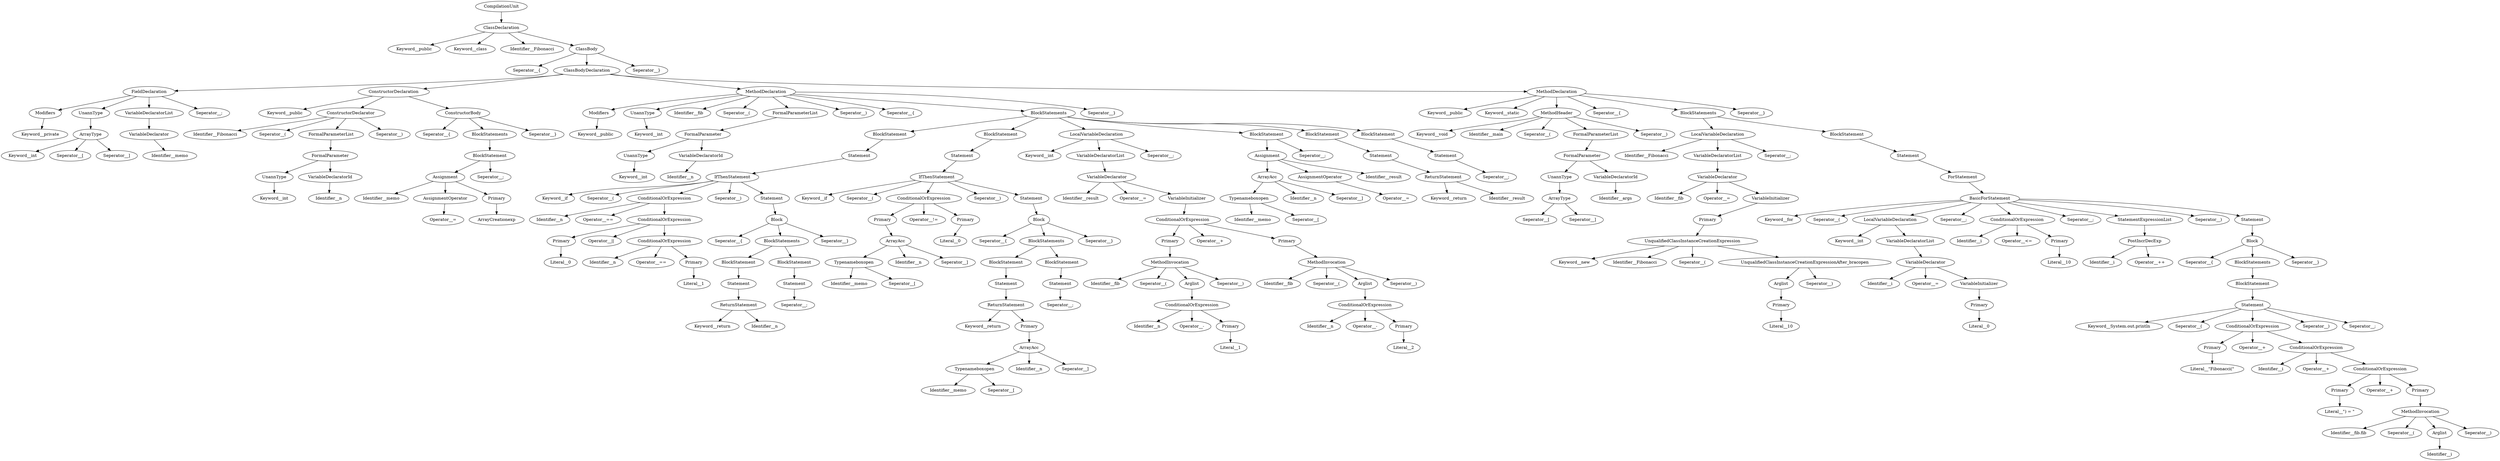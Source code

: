 digraph G {
CompilationUnit0->ClassDeclaration1->Keyword2;
Keyword2[label="Keyword__public"];
ClassDeclaration1->Keyword3;
Keyword3[label="Keyword__class"];
ClassDeclaration1->Identifier4;
Identifier4[label="Identifier__Fibonacci"];
ClassDeclaration1->ClassBody5->Seperator6;
Seperator6[label="Seperator__{"];
ClassBody5->ClassBodyDeclaration7->FieldDeclaration8->Modifiers9->Keyword10;
Keyword10[label="Keyword__private"];
Modifiers9[label="Modifiers"];
FieldDeclaration8->UnannType11->ArrayType12->Keyword13;
Keyword13[label="Keyword__int"];
ArrayType12->Seperator14;
Seperator14[label="Seperator__["];
ArrayType12->Seperator15;
Seperator15[label="Seperator__]"];
ArrayType12[label="ArrayType"];
UnannType11[label="UnannType"];
FieldDeclaration8->VariableDeclaratorList16->VariableDeclarator17->Identifier18;
Identifier18[label="Identifier__memo"];
VariableDeclarator17[label="VariableDeclarator"];
VariableDeclaratorList16[label="VariableDeclaratorList"];
FieldDeclaration8->Seperator19;
Seperator19[label="Seperator__;"];
FieldDeclaration8[label="FieldDeclaration"];
ClassBodyDeclaration7->ConstructorDeclaration20->Keyword21;
Keyword21[label="Keyword__public"];
ConstructorDeclaration20->ConstructorDeclarator22->Identifier23;
Identifier23[label="Identifier__Fibonacci"];
ConstructorDeclarator22->Seperator24;
Seperator24[label="Seperator__("];
ConstructorDeclarator22->FormalParameterList25->FormalParameter26->UnannType27->Keyword28;
Keyword28[label="Keyword__int"];
UnannType27[label="UnannType"];
FormalParameter26->VariableDeclaratorId29->Identifier30;
Identifier30[label="Identifier__n"];
VariableDeclaratorId29[label="VariableDeclaratorId"];
FormalParameter26[label="FormalParameter"];
FormalParameterList25[label="FormalParameterList"];
ConstructorDeclarator22->Seperator31;
Seperator31[label="Seperator__)"];
ConstructorDeclarator22[label="ConstructorDeclarator"];
ConstructorDeclaration20->ConstructorBody32->Seperator33;
Seperator33[label="Seperator__{"];
ConstructorBody32->BlockStatements34->BlockStatement35->Assignment36->Identifier37;
Identifier37[label="Identifier__memo"];
Assignment36->AssignmentOperator38->Operator39;
Operator39[label="Operator__="];
AssignmentOperator38[label="AssignmentOperator"];
Assignment36->Primary40->ArrayCreationexp41;
ArrayCreationexp41[label="ArrayCreationexp"];
Primary40[label="Primary"];
Assignment36[label="Assignment"];
BlockStatement35->Seperator42;
Seperator42[label="Seperator__;"];
BlockStatement35[label="BlockStatement"];
BlockStatements34[label="BlockStatements"];
ConstructorBody32->Seperator43;
Seperator43[label="Seperator__}"];
ConstructorBody32[label="ConstructorBody"];
ConstructorDeclaration20[label="ConstructorDeclaration"];
ClassBodyDeclaration7->MethodDeclaration44->Modifiers45->Keyword46;
Keyword46[label="Keyword__public"];
Modifiers45[label="Modifiers"];
MethodDeclaration44->UnannType47->Keyword48;
Keyword48[label="Keyword__int"];
UnannType47[label="UnannType"];
MethodDeclaration44->Identifier49;
Identifier49[label="Identifier__fib"];
MethodDeclaration44->Seperator50;
Seperator50[label="Seperator__("];
MethodDeclaration44->FormalParameterList51->FormalParameter52->UnannType53->Keyword54;
Keyword54[label="Keyword__int"];
UnannType53[label="UnannType"];
FormalParameter52->VariableDeclaratorId55->Identifier56;
Identifier56[label="Identifier__n"];
VariableDeclaratorId55[label="VariableDeclaratorId"];
FormalParameter52[label="FormalParameter"];
FormalParameterList51[label="FormalParameterList"];
MethodDeclaration44->Seperator57;
Seperator57[label="Seperator__)"];
MethodDeclaration44->Seperator58;
Seperator58[label="Seperator__{"];
MethodDeclaration44->BlockStatements59->BlockStatement60->Statement61->IfThenStatement62->Keyword63;
Keyword63[label="Keyword__if"];
IfThenStatement62->Seperator64;
Seperator64[label="Seperator__("];
IfThenStatement62->ConditionalOrExpression65->Identifier66;
Identifier66[label="Identifier__n"];
ConditionalOrExpression65->Operator67;
Operator67[label="Operator__=="];
ConditionalOrExpression65->ConditionalOrExpression68->Primary69->Literal70;
Literal70[label="Literal__0"];
Primary69[label="Primary"];
ConditionalOrExpression68->Operator71;
Operator71[label="Operator__||"];
ConditionalOrExpression68->ConditionalOrExpression72->Identifier73;
Identifier73[label="Identifier__n"];
ConditionalOrExpression72->Operator74;
Operator74[label="Operator__=="];
ConditionalOrExpression72->Primary75->Literal76;
Literal76[label="Literal__1"];
Primary75[label="Primary"];
ConditionalOrExpression72[label="ConditionalOrExpression"];
ConditionalOrExpression68[label="ConditionalOrExpression"];
ConditionalOrExpression65[label="ConditionalOrExpression"];
IfThenStatement62->Seperator77;
Seperator77[label="Seperator__)"];
IfThenStatement62->Statement78->Block79->Seperator80;
Seperator80[label="Seperator__{"];
Block79->BlockStatements81->BlockStatement82->Statement83->ReturnStatement84->Keyword85;
Keyword85[label="Keyword__return"];
ReturnStatement84->Identifier86;
Identifier86[label="Identifier__n"];
ReturnStatement84[label="ReturnStatement"];
Statement83[label="Statement"];
BlockStatement82[label="BlockStatement"];
BlockStatements81->BlockStatement87->Statement88->Seperator89;
Seperator89[label="Seperator__;"];
Statement88[label="Statement"];
BlockStatement87[label="BlockStatement"];
BlockStatements81[label="BlockStatements"];
Block79->Seperator90;
Seperator90[label="Seperator__}"];
Block79[label="Block"];
Statement78[label="Statement"];
IfThenStatement62[label="IfThenStatement"];
Statement61[label="Statement"];
BlockStatement60[label="BlockStatement"];
BlockStatements59->BlockStatement91->Statement92->IfThenStatement93->Keyword94;
Keyword94[label="Keyword__if"];
IfThenStatement93->Seperator95;
Seperator95[label="Seperator__("];
IfThenStatement93->ConditionalOrExpression96->Primary97->ArrayAcc98->Typenameboxopen99->Identifier100;
Identifier100[label="Identifier__memo"];
Typenameboxopen99->Seperator101;
Seperator101[label="Seperator__["];
Typenameboxopen99[label="Typenameboxopen"];
ArrayAcc98->Identifier102;
Identifier102[label="Identifier__n"];
ArrayAcc98->Seperator103;
Seperator103[label="Seperator__]"];
ArrayAcc98[label="ArrayAcc"];
Primary97[label="Primary"];
ConditionalOrExpression96->Operator104;
Operator104[label="Operator__!="];
ConditionalOrExpression96->Primary105->Literal106;
Literal106[label="Literal__0"];
Primary105[label="Primary"];
ConditionalOrExpression96[label="ConditionalOrExpression"];
IfThenStatement93->Seperator107;
Seperator107[label="Seperator__)"];
IfThenStatement93->Statement108->Block109->Seperator110;
Seperator110[label="Seperator__{"];
Block109->BlockStatements111->BlockStatement112->Statement113->ReturnStatement114->Keyword115;
Keyword115[label="Keyword__return"];
ReturnStatement114->Primary116->ArrayAcc117->Typenameboxopen118->Identifier119;
Identifier119[label="Identifier__memo"];
Typenameboxopen118->Seperator120;
Seperator120[label="Seperator__["];
Typenameboxopen118[label="Typenameboxopen"];
ArrayAcc117->Identifier121;
Identifier121[label="Identifier__n"];
ArrayAcc117->Seperator122;
Seperator122[label="Seperator__]"];
ArrayAcc117[label="ArrayAcc"];
Primary116[label="Primary"];
ReturnStatement114[label="ReturnStatement"];
Statement113[label="Statement"];
BlockStatement112[label="BlockStatement"];
BlockStatements111->BlockStatement123->Statement124->Seperator125;
Seperator125[label="Seperator__;"];
Statement124[label="Statement"];
BlockStatement123[label="BlockStatement"];
BlockStatements111[label="BlockStatements"];
Block109->Seperator126;
Seperator126[label="Seperator__}"];
Block109[label="Block"];
Statement108[label="Statement"];
IfThenStatement93[label="IfThenStatement"];
Statement92[label="Statement"];
BlockStatement91[label="BlockStatement"];
BlockStatements59->LocalVariableDeclaration127->Keyword128;
Keyword128[label="Keyword__int"];
LocalVariableDeclaration127->VariableDeclaratorList129->VariableDeclarator130->Identifier131;
Identifier131[label="Identifier__result"];
VariableDeclarator130->Operator132;
Operator132[label="Operator__="];
VariableDeclarator130->VariableInitializer133->ConditionalOrExpression134->Primary135->MethodInvocation136->Identifier137;
Identifier137[label="Identifier__fib"];
MethodInvocation136->Seperator138;
Seperator138[label="Seperator__("];
MethodInvocation136->Arglist139->ConditionalOrExpression140->Identifier141;
Identifier141[label="Identifier__n"];
ConditionalOrExpression140->Operator142;
Operator142[label="Operator__-"];
ConditionalOrExpression140->Primary143->Literal144;
Literal144[label="Literal__1"];
Primary143[label="Primary"];
ConditionalOrExpression140[label="ConditionalOrExpression"];
Arglist139[label="Arglist"];
MethodInvocation136->Seperator145;
Seperator145[label="Seperator__)"];
MethodInvocation136[label="MethodInvocation"];
Primary135[label="Primary"];
ConditionalOrExpression134->Operator146;
Operator146[label="Operator__+"];
ConditionalOrExpression134->Primary147->MethodInvocation148->Identifier149;
Identifier149[label="Identifier__fib"];
MethodInvocation148->Seperator150;
Seperator150[label="Seperator__("];
MethodInvocation148->Arglist151->ConditionalOrExpression152->Identifier153;
Identifier153[label="Identifier__n"];
ConditionalOrExpression152->Operator154;
Operator154[label="Operator__-"];
ConditionalOrExpression152->Primary155->Literal156;
Literal156[label="Literal__2"];
Primary155[label="Primary"];
ConditionalOrExpression152[label="ConditionalOrExpression"];
Arglist151[label="Arglist"];
MethodInvocation148->Seperator157;
Seperator157[label="Seperator__)"];
MethodInvocation148[label="MethodInvocation"];
Primary147[label="Primary"];
ConditionalOrExpression134[label="ConditionalOrExpression"];
VariableInitializer133[label="VariableInitializer"];
VariableDeclarator130[label="VariableDeclarator"];
VariableDeclaratorList129[label="VariableDeclaratorList"];
LocalVariableDeclaration127->Seperator158;
Seperator158[label="Seperator__;"];
LocalVariableDeclaration127[label="LocalVariableDeclaration"];
BlockStatements59->BlockStatement159->Assignment160->ArrayAcc161->Typenameboxopen162->Identifier163;
Identifier163[label="Identifier__memo"];
Typenameboxopen162->Seperator164;
Seperator164[label="Seperator__["];
Typenameboxopen162[label="Typenameboxopen"];
ArrayAcc161->Identifier165;
Identifier165[label="Identifier__n"];
ArrayAcc161->Seperator166;
Seperator166[label="Seperator__]"];
ArrayAcc161[label="ArrayAcc"];
Assignment160->AssignmentOperator167->Operator168;
Operator168[label="Operator__="];
AssignmentOperator167[label="AssignmentOperator"];
Assignment160->Identifier169;
Identifier169[label="Identifier__result"];
Assignment160[label="Assignment"];
BlockStatement159->Seperator170;
Seperator170[label="Seperator__;"];
BlockStatement159[label="BlockStatement"];
BlockStatements59->BlockStatement171->Statement172->ReturnStatement173->Keyword174;
Keyword174[label="Keyword__return"];
ReturnStatement173->Identifier175;
Identifier175[label="Identifier__result"];
ReturnStatement173[label="ReturnStatement"];
Statement172[label="Statement"];
BlockStatement171[label="BlockStatement"];
BlockStatements59->BlockStatement176->Statement177->Seperator178;
Seperator178[label="Seperator__;"];
Statement177[label="Statement"];
BlockStatement176[label="BlockStatement"];
BlockStatements59[label="BlockStatements"];
MethodDeclaration44->Seperator179;
Seperator179[label="Seperator__}"];
MethodDeclaration44[label="MethodDeclaration"];
ClassBodyDeclaration7->MethodDeclaration180->Keyword181;
Keyword181[label="Keyword__public"];
MethodDeclaration180->Keyword182;
Keyword182[label="Keyword__static"];
MethodDeclaration180->MethodHeader183->Keyword184;
Keyword184[label="Keyword__void"];
MethodHeader183->Identifier185;
Identifier185[label="Identifier__main"];
MethodHeader183->Seperator186;
Seperator186[label="Seperator__("];
MethodHeader183->FormalParameterList187->FormalParameter188->UnannType189->ArrayType190->Seperator191;
Seperator191[label="Seperator__["];
ArrayType190->Seperator192;
Seperator192[label="Seperator__]"];
ArrayType190[label="ArrayType"];
UnannType189[label="UnannType"];
FormalParameter188->VariableDeclaratorId193->Identifier194;
Identifier194[label="Identifier__args"];
VariableDeclaratorId193[label="VariableDeclaratorId"];
FormalParameter188[label="FormalParameter"];
FormalParameterList187[label="FormalParameterList"];
MethodHeader183->Seperator195;
Seperator195[label="Seperator__)"];
MethodHeader183[label="MethodHeader"];
MethodDeclaration180->Seperator196;
Seperator196[label="Seperator__{"];
MethodDeclaration180->BlockStatements197->LocalVariableDeclaration198->Identifier199;
Identifier199[label="Identifier__Fibonacci"];
LocalVariableDeclaration198->VariableDeclaratorList200->VariableDeclarator201->Identifier202;
Identifier202[label="Identifier__fib"];
VariableDeclarator201->Operator203;
Operator203[label="Operator__="];
VariableDeclarator201->VariableInitializer204->Primary205->UnqualifiedClassInstanceCreationExpression206->Keyword207;
Keyword207[label="Keyword__new"];
UnqualifiedClassInstanceCreationExpression206->Identifier208;
Identifier208[label="Identifier__Fibonacci"];
UnqualifiedClassInstanceCreationExpression206->Seperator209;
Seperator209[label="Seperator__("];
UnqualifiedClassInstanceCreationExpression206->UnqualifiedClassInstanceCreationExpressionAfter_bracopen210->Arglist211->Primary212->Literal213;
Literal213[label="Literal__10"];
Primary212[label="Primary"];
Arglist211[label="Arglist"];
UnqualifiedClassInstanceCreationExpressionAfter_bracopen210->Seperator214;
Seperator214[label="Seperator__)"];
UnqualifiedClassInstanceCreationExpressionAfter_bracopen210[label="UnqualifiedClassInstanceCreationExpressionAfter_bracopen"];
UnqualifiedClassInstanceCreationExpression206[label="UnqualifiedClassInstanceCreationExpression"];
Primary205[label="Primary"];
VariableInitializer204[label="VariableInitializer"];
VariableDeclarator201[label="VariableDeclarator"];
VariableDeclaratorList200[label="VariableDeclaratorList"];
LocalVariableDeclaration198->Seperator215;
Seperator215[label="Seperator__;"];
LocalVariableDeclaration198[label="LocalVariableDeclaration"];
BlockStatements197->BlockStatement216->Statement217->ForStatement218->BasicForStatement219->Keyword220;
Keyword220[label="Keyword__for"];
BasicForStatement219->Seperator221;
Seperator221[label="Seperator__("];
BasicForStatement219->LocalVariableDeclaration222->Keyword223;
Keyword223[label="Keyword__int"];
LocalVariableDeclaration222->VariableDeclaratorList224->VariableDeclarator225->Identifier226;
Identifier226[label="Identifier__i"];
VariableDeclarator225->Operator227;
Operator227[label="Operator__="];
VariableDeclarator225->VariableInitializer228->Primary229->Literal230;
Literal230[label="Literal__0"];
Primary229[label="Primary"];
VariableInitializer228[label="VariableInitializer"];
VariableDeclarator225[label="VariableDeclarator"];
VariableDeclaratorList224[label="VariableDeclaratorList"];
LocalVariableDeclaration222[label="LocalVariableDeclaration"];
BasicForStatement219->Seperator231;
Seperator231[label="Seperator__;"];
BasicForStatement219->ConditionalOrExpression232->Identifier233;
Identifier233[label="Identifier__i"];
ConditionalOrExpression232->Operator234;
Operator234[label="Operator__<="];
ConditionalOrExpression232->Primary235->Literal236;
Literal236[label="Literal__10"];
Primary235[label="Primary"];
ConditionalOrExpression232[label="ConditionalOrExpression"];
BasicForStatement219->Seperator237;
Seperator237[label="Seperator__;"];
BasicForStatement219->StatementExpressionList238->PostIncrDecExp239->Identifier240;
Identifier240[label="Identifier__i"];
PostIncrDecExp239->Operator241;
Operator241[label="Operator__++"];
PostIncrDecExp239[label="PostIncrDecExp"];
StatementExpressionList238[label="StatementExpressionList"];
BasicForStatement219->Seperator242;
Seperator242[label="Seperator__)"];
BasicForStatement219->Statement243->Block244->Seperator245;
Seperator245[label="Seperator__{"];
Block244->BlockStatements246->BlockStatement247->Statement248->Keyword249;
Keyword249[label="Keyword__System.out.println"];
Statement248->Seperator250;
Seperator250[label="Seperator__("];
Statement248->ConditionalOrExpression251->Primary252->Literal253;
Literal253[label="Literal__\"Fibonacci(\""];
Primary252[label="Primary"];
ConditionalOrExpression251->Operator254;
Operator254[label="Operator__+"];
ConditionalOrExpression251->ConditionalOrExpression255->Identifier256;
Identifier256[label="Identifier__i"];
ConditionalOrExpression255->Operator257;
Operator257[label="Operator__+"];
ConditionalOrExpression255->ConditionalOrExpression258->Primary259->Literal260;
Literal260[label="Literal__\") = \""];
Primary259[label="Primary"];
ConditionalOrExpression258->Operator261;
Operator261[label="Operator__+"];
ConditionalOrExpression258->Primary262->MethodInvocation263->Identifier264;
Identifier264[label="Identifier__fib.fib"];
MethodInvocation263->Seperator265;
Seperator265[label="Seperator__("];
MethodInvocation263->Arglist266->Identifier267;
Identifier267[label="Identifier__i"];
Arglist266[label="Arglist"];
MethodInvocation263->Seperator268;
Seperator268[label="Seperator__)"];
MethodInvocation263[label="MethodInvocation"];
Primary262[label="Primary"];
ConditionalOrExpression258[label="ConditionalOrExpression"];
ConditionalOrExpression255[label="ConditionalOrExpression"];
ConditionalOrExpression251[label="ConditionalOrExpression"];
Statement248->Seperator269;
Seperator269[label="Seperator__)"];
Statement248->Seperator270;
Seperator270[label="Seperator__;"];
Statement248[label="Statement"];
BlockStatement247[label="BlockStatement"];
BlockStatements246[label="BlockStatements"];
Block244->Seperator271;
Seperator271[label="Seperator__}"];
Block244[label="Block"];
Statement243[label="Statement"];
BasicForStatement219[label="BasicForStatement"];
ForStatement218[label="ForStatement"];
Statement217[label="Statement"];
BlockStatement216[label="BlockStatement"];
BlockStatements197[label="BlockStatements"];
MethodDeclaration180->Seperator272;
Seperator272[label="Seperator__}"];
MethodDeclaration180[label="MethodDeclaration"];
ClassBodyDeclaration7[label="ClassBodyDeclaration"];
ClassBody5->Seperator273;
Seperator273[label="Seperator__}"];
ClassBody5[label="ClassBody"];
ClassDeclaration1[label="ClassDeclaration"];
CompilationUnit0[label="CompilationUnit"];

}